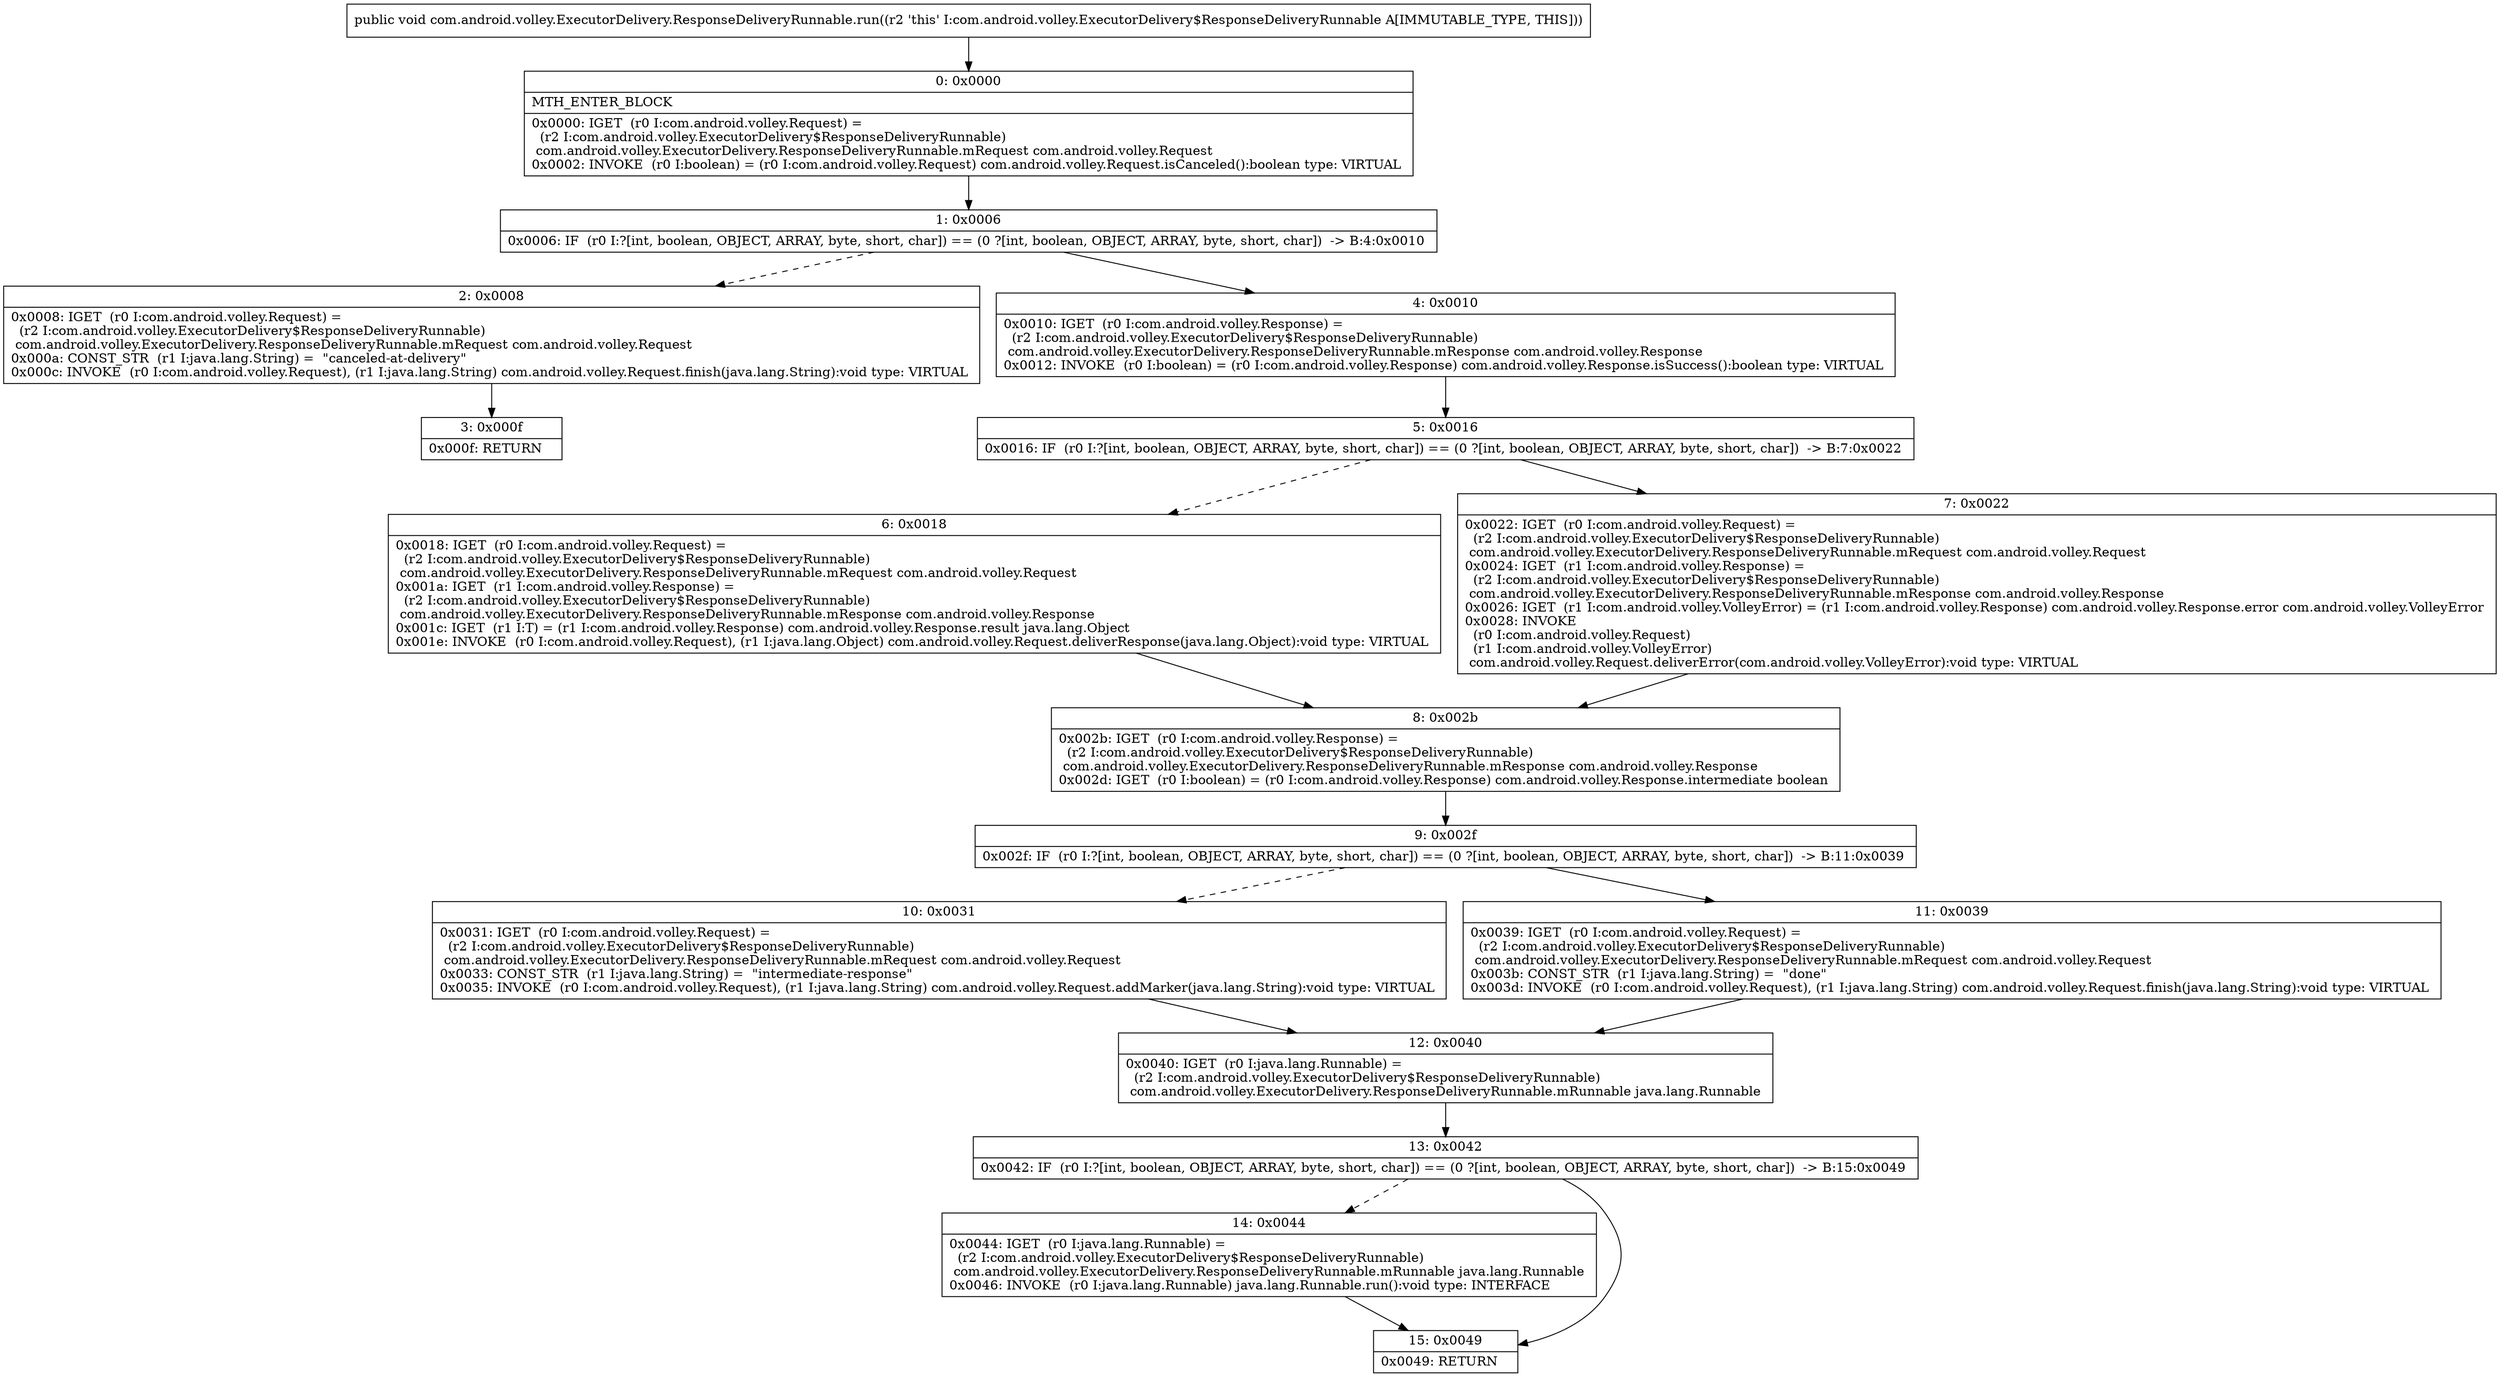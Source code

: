 digraph "CFG forcom.android.volley.ExecutorDelivery.ResponseDeliveryRunnable.run()V" {
Node_0 [shape=record,label="{0\:\ 0x0000|MTH_ENTER_BLOCK\l|0x0000: IGET  (r0 I:com.android.volley.Request) = \l  (r2 I:com.android.volley.ExecutorDelivery$ResponseDeliveryRunnable)\l com.android.volley.ExecutorDelivery.ResponseDeliveryRunnable.mRequest com.android.volley.Request \l0x0002: INVOKE  (r0 I:boolean) = (r0 I:com.android.volley.Request) com.android.volley.Request.isCanceled():boolean type: VIRTUAL \l}"];
Node_1 [shape=record,label="{1\:\ 0x0006|0x0006: IF  (r0 I:?[int, boolean, OBJECT, ARRAY, byte, short, char]) == (0 ?[int, boolean, OBJECT, ARRAY, byte, short, char])  \-\> B:4:0x0010 \l}"];
Node_2 [shape=record,label="{2\:\ 0x0008|0x0008: IGET  (r0 I:com.android.volley.Request) = \l  (r2 I:com.android.volley.ExecutorDelivery$ResponseDeliveryRunnable)\l com.android.volley.ExecutorDelivery.ResponseDeliveryRunnable.mRequest com.android.volley.Request \l0x000a: CONST_STR  (r1 I:java.lang.String) =  \"canceled\-at\-delivery\" \l0x000c: INVOKE  (r0 I:com.android.volley.Request), (r1 I:java.lang.String) com.android.volley.Request.finish(java.lang.String):void type: VIRTUAL \l}"];
Node_3 [shape=record,label="{3\:\ 0x000f|0x000f: RETURN   \l}"];
Node_4 [shape=record,label="{4\:\ 0x0010|0x0010: IGET  (r0 I:com.android.volley.Response) = \l  (r2 I:com.android.volley.ExecutorDelivery$ResponseDeliveryRunnable)\l com.android.volley.ExecutorDelivery.ResponseDeliveryRunnable.mResponse com.android.volley.Response \l0x0012: INVOKE  (r0 I:boolean) = (r0 I:com.android.volley.Response) com.android.volley.Response.isSuccess():boolean type: VIRTUAL \l}"];
Node_5 [shape=record,label="{5\:\ 0x0016|0x0016: IF  (r0 I:?[int, boolean, OBJECT, ARRAY, byte, short, char]) == (0 ?[int, boolean, OBJECT, ARRAY, byte, short, char])  \-\> B:7:0x0022 \l}"];
Node_6 [shape=record,label="{6\:\ 0x0018|0x0018: IGET  (r0 I:com.android.volley.Request) = \l  (r2 I:com.android.volley.ExecutorDelivery$ResponseDeliveryRunnable)\l com.android.volley.ExecutorDelivery.ResponseDeliveryRunnable.mRequest com.android.volley.Request \l0x001a: IGET  (r1 I:com.android.volley.Response) = \l  (r2 I:com.android.volley.ExecutorDelivery$ResponseDeliveryRunnable)\l com.android.volley.ExecutorDelivery.ResponseDeliveryRunnable.mResponse com.android.volley.Response \l0x001c: IGET  (r1 I:T) = (r1 I:com.android.volley.Response) com.android.volley.Response.result java.lang.Object \l0x001e: INVOKE  (r0 I:com.android.volley.Request), (r1 I:java.lang.Object) com.android.volley.Request.deliverResponse(java.lang.Object):void type: VIRTUAL \l}"];
Node_7 [shape=record,label="{7\:\ 0x0022|0x0022: IGET  (r0 I:com.android.volley.Request) = \l  (r2 I:com.android.volley.ExecutorDelivery$ResponseDeliveryRunnable)\l com.android.volley.ExecutorDelivery.ResponseDeliveryRunnable.mRequest com.android.volley.Request \l0x0024: IGET  (r1 I:com.android.volley.Response) = \l  (r2 I:com.android.volley.ExecutorDelivery$ResponseDeliveryRunnable)\l com.android.volley.ExecutorDelivery.ResponseDeliveryRunnable.mResponse com.android.volley.Response \l0x0026: IGET  (r1 I:com.android.volley.VolleyError) = (r1 I:com.android.volley.Response) com.android.volley.Response.error com.android.volley.VolleyError \l0x0028: INVOKE  \l  (r0 I:com.android.volley.Request)\l  (r1 I:com.android.volley.VolleyError)\l com.android.volley.Request.deliverError(com.android.volley.VolleyError):void type: VIRTUAL \l}"];
Node_8 [shape=record,label="{8\:\ 0x002b|0x002b: IGET  (r0 I:com.android.volley.Response) = \l  (r2 I:com.android.volley.ExecutorDelivery$ResponseDeliveryRunnable)\l com.android.volley.ExecutorDelivery.ResponseDeliveryRunnable.mResponse com.android.volley.Response \l0x002d: IGET  (r0 I:boolean) = (r0 I:com.android.volley.Response) com.android.volley.Response.intermediate boolean \l}"];
Node_9 [shape=record,label="{9\:\ 0x002f|0x002f: IF  (r0 I:?[int, boolean, OBJECT, ARRAY, byte, short, char]) == (0 ?[int, boolean, OBJECT, ARRAY, byte, short, char])  \-\> B:11:0x0039 \l}"];
Node_10 [shape=record,label="{10\:\ 0x0031|0x0031: IGET  (r0 I:com.android.volley.Request) = \l  (r2 I:com.android.volley.ExecutorDelivery$ResponseDeliveryRunnable)\l com.android.volley.ExecutorDelivery.ResponseDeliveryRunnable.mRequest com.android.volley.Request \l0x0033: CONST_STR  (r1 I:java.lang.String) =  \"intermediate\-response\" \l0x0035: INVOKE  (r0 I:com.android.volley.Request), (r1 I:java.lang.String) com.android.volley.Request.addMarker(java.lang.String):void type: VIRTUAL \l}"];
Node_11 [shape=record,label="{11\:\ 0x0039|0x0039: IGET  (r0 I:com.android.volley.Request) = \l  (r2 I:com.android.volley.ExecutorDelivery$ResponseDeliveryRunnable)\l com.android.volley.ExecutorDelivery.ResponseDeliveryRunnable.mRequest com.android.volley.Request \l0x003b: CONST_STR  (r1 I:java.lang.String) =  \"done\" \l0x003d: INVOKE  (r0 I:com.android.volley.Request), (r1 I:java.lang.String) com.android.volley.Request.finish(java.lang.String):void type: VIRTUAL \l}"];
Node_12 [shape=record,label="{12\:\ 0x0040|0x0040: IGET  (r0 I:java.lang.Runnable) = \l  (r2 I:com.android.volley.ExecutorDelivery$ResponseDeliveryRunnable)\l com.android.volley.ExecutorDelivery.ResponseDeliveryRunnable.mRunnable java.lang.Runnable \l}"];
Node_13 [shape=record,label="{13\:\ 0x0042|0x0042: IF  (r0 I:?[int, boolean, OBJECT, ARRAY, byte, short, char]) == (0 ?[int, boolean, OBJECT, ARRAY, byte, short, char])  \-\> B:15:0x0049 \l}"];
Node_14 [shape=record,label="{14\:\ 0x0044|0x0044: IGET  (r0 I:java.lang.Runnable) = \l  (r2 I:com.android.volley.ExecutorDelivery$ResponseDeliveryRunnable)\l com.android.volley.ExecutorDelivery.ResponseDeliveryRunnable.mRunnable java.lang.Runnable \l0x0046: INVOKE  (r0 I:java.lang.Runnable) java.lang.Runnable.run():void type: INTERFACE \l}"];
Node_15 [shape=record,label="{15\:\ 0x0049|0x0049: RETURN   \l}"];
MethodNode[shape=record,label="{public void com.android.volley.ExecutorDelivery.ResponseDeliveryRunnable.run((r2 'this' I:com.android.volley.ExecutorDelivery$ResponseDeliveryRunnable A[IMMUTABLE_TYPE, THIS])) }"];
MethodNode -> Node_0;
Node_0 -> Node_1;
Node_1 -> Node_2[style=dashed];
Node_1 -> Node_4;
Node_2 -> Node_3;
Node_4 -> Node_5;
Node_5 -> Node_6[style=dashed];
Node_5 -> Node_7;
Node_6 -> Node_8;
Node_7 -> Node_8;
Node_8 -> Node_9;
Node_9 -> Node_10[style=dashed];
Node_9 -> Node_11;
Node_10 -> Node_12;
Node_11 -> Node_12;
Node_12 -> Node_13;
Node_13 -> Node_14[style=dashed];
Node_13 -> Node_15;
Node_14 -> Node_15;
}

